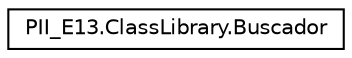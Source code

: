 digraph "Graphical Class Hierarchy"
{
 // INTERACTIVE_SVG=YES
 // LATEX_PDF_SIZE
  edge [fontname="Helvetica",fontsize="10",labelfontname="Helvetica",labelfontsize="10"];
  node [fontname="Helvetica",fontsize="10",shape=record];
  rankdir="LR";
  Node0 [label="PII_E13.ClassLibrary.Buscador",height=0.2,width=0.4,color="black", fillcolor="white", style="filled",URL="$classPII_E13.ClassLibrary_1_1Buscador.html",tooltip="Esta es una clase auxiliar que permite la búsqueda de ofertas. Se aplica SRP para tomar la decisión d..."];
}
